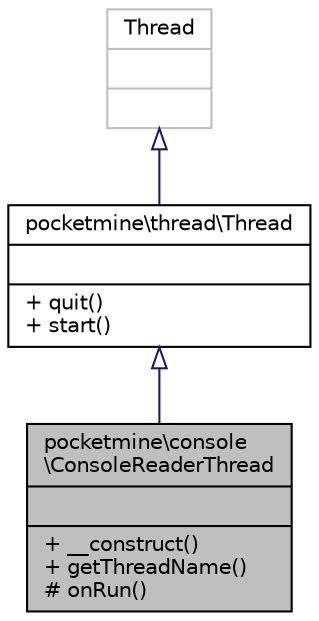 digraph "pocketmine\console\ConsoleReaderThread"
{
 // INTERACTIVE_SVG=YES
 // LATEX_PDF_SIZE
  edge [fontname="Helvetica",fontsize="10",labelfontname="Helvetica",labelfontsize="10"];
  node [fontname="Helvetica",fontsize="10",shape=record];
  Node1 [label="{pocketmine\\console\l\\ConsoleReaderThread\n||+ __construct()\l+ getThreadName()\l# onRun()\l}",height=0.2,width=0.4,color="black", fillcolor="grey75", style="filled", fontcolor="black",tooltip=" "];
  Node2 -> Node1 [dir="back",color="midnightblue",fontsize="10",style="solid",arrowtail="onormal",fontname="Helvetica"];
  Node2 [label="{pocketmine\\thread\\Thread\n||+ quit()\l+ start()\l}",height=0.2,width=0.4,color="black", fillcolor="white", style="filled",URL="$d0/d6e/classpocketmine_1_1thread_1_1_thread.html",tooltip=" "];
  Node3 -> Node2 [dir="back",color="midnightblue",fontsize="10",style="solid",arrowtail="onormal",fontname="Helvetica"];
  Node3 [label="{Thread\n||}",height=0.2,width=0.4,color="grey75", fillcolor="white", style="filled",tooltip=" "];
}
